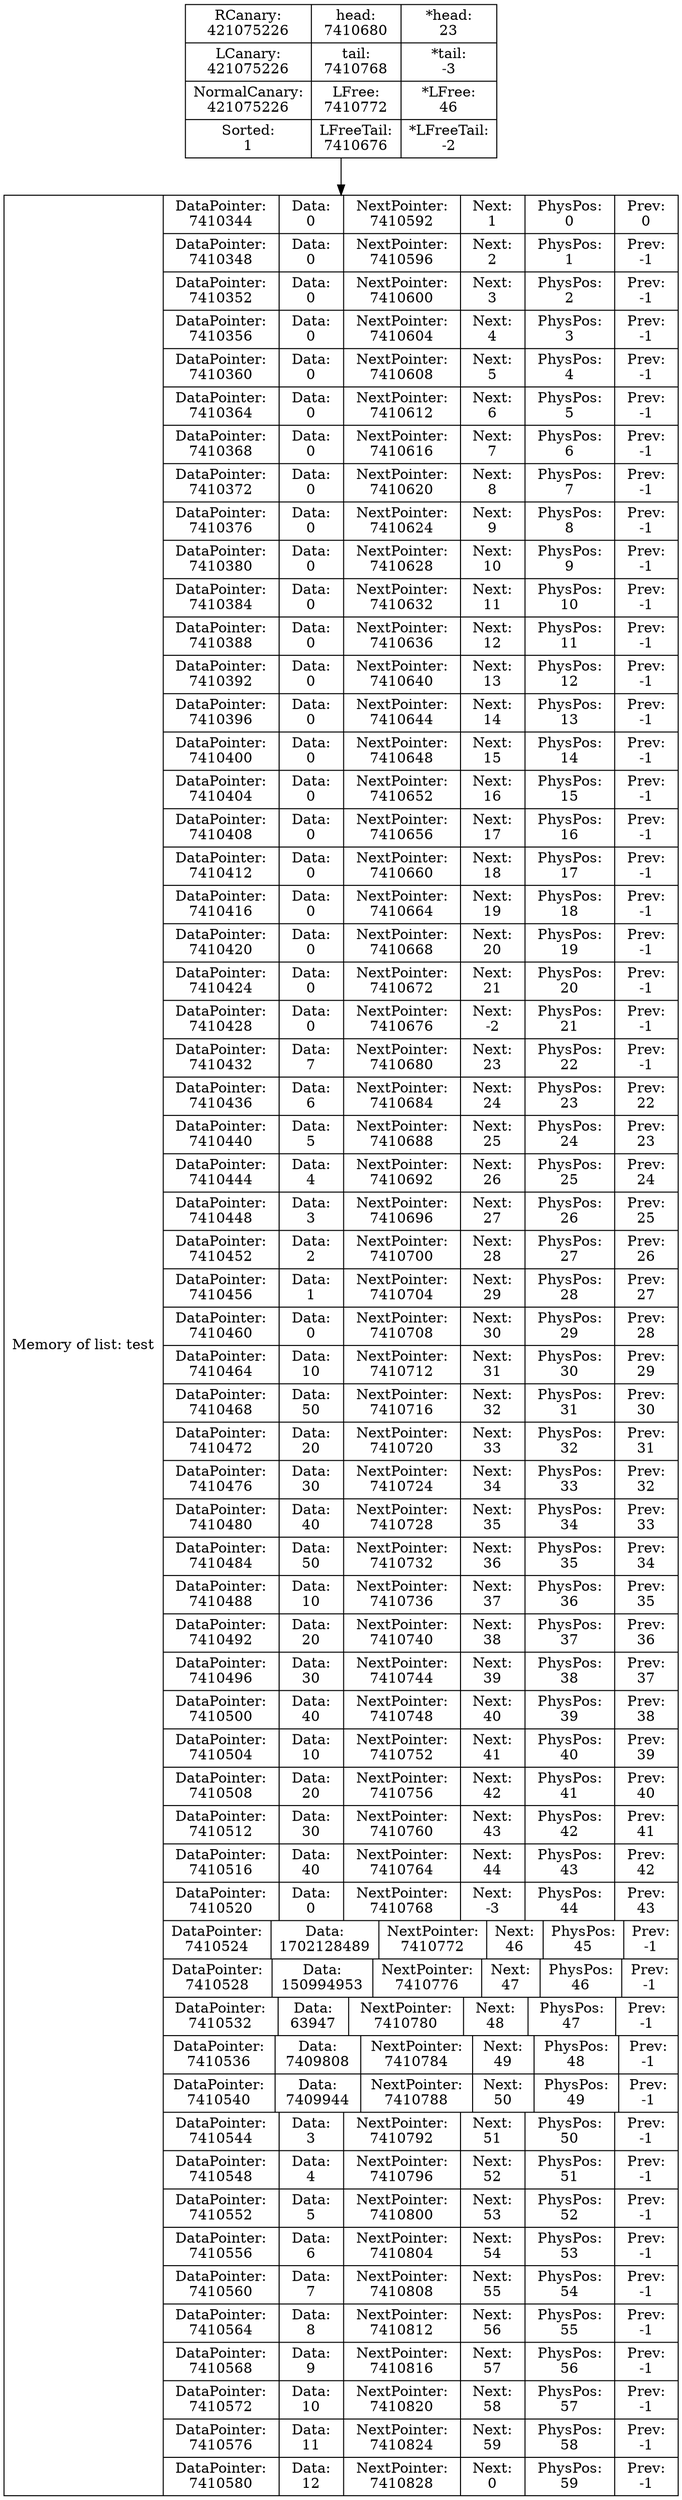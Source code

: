 digraph G{
data [shape=record,label="{Memory of list: test} | {{DataPointer:\n7410344 | Data:\n0 | NextPointer:\n7410592 | Next:\n1 | PhysPos:\n0 | Prev:\n0}
| {DataPointer:\n7410348 | Data:\n0 | NextPointer:\n7410596 | Next:\n2 | PhysPos:\n1 | Prev:\n-1}
| {DataPointer:\n7410352 | Data:\n0 | NextPointer:\n7410600 | Next:\n3 | PhysPos:\n2 | Prev:\n-1}
| {DataPointer:\n7410356 | Data:\n0 | NextPointer:\n7410604 | Next:\n4 | PhysPos:\n3 | Prev:\n-1}
| {DataPointer:\n7410360 | Data:\n0 | NextPointer:\n7410608 | Next:\n5 | PhysPos:\n4 | Prev:\n-1}
| {DataPointer:\n7410364 | Data:\n0 | NextPointer:\n7410612 | Next:\n6 | PhysPos:\n5 | Prev:\n-1}
| {DataPointer:\n7410368 | Data:\n0 | NextPointer:\n7410616 | Next:\n7 | PhysPos:\n6 | Prev:\n-1}
| {DataPointer:\n7410372 | Data:\n0 | NextPointer:\n7410620 | Next:\n8 | PhysPos:\n7 | Prev:\n-1}
| {DataPointer:\n7410376 | Data:\n0 | NextPointer:\n7410624 | Next:\n9 | PhysPos:\n8 | Prev:\n-1}
| {DataPointer:\n7410380 | Data:\n0 | NextPointer:\n7410628 | Next:\n10 | PhysPos:\n9 | Prev:\n-1}
| {DataPointer:\n7410384 | Data:\n0 | NextPointer:\n7410632 | Next:\n11 | PhysPos:\n10 | Prev:\n-1}
| {DataPointer:\n7410388 | Data:\n0 | NextPointer:\n7410636 | Next:\n12 | PhysPos:\n11 | Prev:\n-1}
| {DataPointer:\n7410392 | Data:\n0 | NextPointer:\n7410640 | Next:\n13 | PhysPos:\n12 | Prev:\n-1}
| {DataPointer:\n7410396 | Data:\n0 | NextPointer:\n7410644 | Next:\n14 | PhysPos:\n13 | Prev:\n-1}
| {DataPointer:\n7410400 | Data:\n0 | NextPointer:\n7410648 | Next:\n15 | PhysPos:\n14 | Prev:\n-1}
| {DataPointer:\n7410404 | Data:\n0 | NextPointer:\n7410652 | Next:\n16 | PhysPos:\n15 | Prev:\n-1}
| {DataPointer:\n7410408 | Data:\n0 | NextPointer:\n7410656 | Next:\n17 | PhysPos:\n16 | Prev:\n-1}
| {DataPointer:\n7410412 | Data:\n0 | NextPointer:\n7410660 | Next:\n18 | PhysPos:\n17 | Prev:\n-1}
| {DataPointer:\n7410416 | Data:\n0 | NextPointer:\n7410664 | Next:\n19 | PhysPos:\n18 | Prev:\n-1}
| {DataPointer:\n7410420 | Data:\n0 | NextPointer:\n7410668 | Next:\n20 | PhysPos:\n19 | Prev:\n-1}
| {DataPointer:\n7410424 | Data:\n0 | NextPointer:\n7410672 | Next:\n21 | PhysPos:\n20 | Prev:\n-1}
| {DataPointer:\n7410428 | Data:\n0 | NextPointer:\n7410676 | Next:\n-2 | PhysPos:\n21 | Prev:\n-1}
| {DataPointer:\n7410432 | Data:\n7 | NextPointer:\n7410680 | Next:\n23 | PhysPos:\n22 | Prev:\n-1}
| {DataPointer:\n7410436 | Data:\n6 | NextPointer:\n7410684 | Next:\n24 | PhysPos:\n23 | Prev:\n22}
| {DataPointer:\n7410440 | Data:\n5 | NextPointer:\n7410688 | Next:\n25 | PhysPos:\n24 | Prev:\n23}
| {DataPointer:\n7410444 | Data:\n4 | NextPointer:\n7410692 | Next:\n26 | PhysPos:\n25 | Prev:\n24}
| {DataPointer:\n7410448 | Data:\n3 | NextPointer:\n7410696 | Next:\n27 | PhysPos:\n26 | Prev:\n25}
| {DataPointer:\n7410452 | Data:\n2 | NextPointer:\n7410700 | Next:\n28 | PhysPos:\n27 | Prev:\n26}
| {DataPointer:\n7410456 | Data:\n1 | NextPointer:\n7410704 | Next:\n29 | PhysPos:\n28 | Prev:\n27}
| {DataPointer:\n7410460 | Data:\n0 | NextPointer:\n7410708 | Next:\n30 | PhysPos:\n29 | Prev:\n28}
| {DataPointer:\n7410464 | Data:\n10 | NextPointer:\n7410712 | Next:\n31 | PhysPos:\n30 | Prev:\n29}
| {DataPointer:\n7410468 | Data:\n50 | NextPointer:\n7410716 | Next:\n32 | PhysPos:\n31 | Prev:\n30}
| {DataPointer:\n7410472 | Data:\n20 | NextPointer:\n7410720 | Next:\n33 | PhysPos:\n32 | Prev:\n31}
| {DataPointer:\n7410476 | Data:\n30 | NextPointer:\n7410724 | Next:\n34 | PhysPos:\n33 | Prev:\n32}
| {DataPointer:\n7410480 | Data:\n40 | NextPointer:\n7410728 | Next:\n35 | PhysPos:\n34 | Prev:\n33}
| {DataPointer:\n7410484 | Data:\n50 | NextPointer:\n7410732 | Next:\n36 | PhysPos:\n35 | Prev:\n34}
| {DataPointer:\n7410488 | Data:\n10 | NextPointer:\n7410736 | Next:\n37 | PhysPos:\n36 | Prev:\n35}
| {DataPointer:\n7410492 | Data:\n20 | NextPointer:\n7410740 | Next:\n38 | PhysPos:\n37 | Prev:\n36}
| {DataPointer:\n7410496 | Data:\n30 | NextPointer:\n7410744 | Next:\n39 | PhysPos:\n38 | Prev:\n37}
| {DataPointer:\n7410500 | Data:\n40 | NextPointer:\n7410748 | Next:\n40 | PhysPos:\n39 | Prev:\n38}
| {DataPointer:\n7410504 | Data:\n10 | NextPointer:\n7410752 | Next:\n41 | PhysPos:\n40 | Prev:\n39}
| {DataPointer:\n7410508 | Data:\n20 | NextPointer:\n7410756 | Next:\n42 | PhysPos:\n41 | Prev:\n40}
| {DataPointer:\n7410512 | Data:\n30 | NextPointer:\n7410760 | Next:\n43 | PhysPos:\n42 | Prev:\n41}
| {DataPointer:\n7410516 | Data:\n40 | NextPointer:\n7410764 | Next:\n44 | PhysPos:\n43 | Prev:\n42}
| {DataPointer:\n7410520 | Data:\n0 | NextPointer:\n7410768 | Next:\n-3 | PhysPos:\n44 | Prev:\n43}
| {DataPointer:\n7410524 | Data:\n1702128489 | NextPointer:\n7410772 | Next:\n46 | PhysPos:\n45 | Prev:\n-1}
| {DataPointer:\n7410528 | Data:\n150994953 | NextPointer:\n7410776 | Next:\n47 | PhysPos:\n46 | Prev:\n-1}
| {DataPointer:\n7410532 | Data:\n63947 | NextPointer:\n7410780 | Next:\n48 | PhysPos:\n47 | Prev:\n-1}
| {DataPointer:\n7410536 | Data:\n7409808 | NextPointer:\n7410784 | Next:\n49 | PhysPos:\n48 | Prev:\n-1}
| {DataPointer:\n7410540 | Data:\n7409944 | NextPointer:\n7410788 | Next:\n50 | PhysPos:\n49 | Prev:\n-1}
| {DataPointer:\n7410544 | Data:\n3 | NextPointer:\n7410792 | Next:\n51 | PhysPos:\n50 | Prev:\n-1}
| {DataPointer:\n7410548 | Data:\n4 | NextPointer:\n7410796 | Next:\n52 | PhysPos:\n51 | Prev:\n-1}
| {DataPointer:\n7410552 | Data:\n5 | NextPointer:\n7410800 | Next:\n53 | PhysPos:\n52 | Prev:\n-1}
| {DataPointer:\n7410556 | Data:\n6 | NextPointer:\n7410804 | Next:\n54 | PhysPos:\n53 | Prev:\n-1}
| {DataPointer:\n7410560 | Data:\n7 | NextPointer:\n7410808 | Next:\n55 | PhysPos:\n54 | Prev:\n-1}
| {DataPointer:\n7410564 | Data:\n8 | NextPointer:\n7410812 | Next:\n56 | PhysPos:\n55 | Prev:\n-1}
| {DataPointer:\n7410568 | Data:\n9 | NextPointer:\n7410816 | Next:\n57 | PhysPos:\n56 | Prev:\n-1}
| {DataPointer:\n7410572 | Data:\n10 | NextPointer:\n7410820 | Next:\n58 | PhysPos:\n57 | Prev:\n-1}
| {DataPointer:\n7410576 | Data:\n11 | NextPointer:\n7410824 | Next:\n59 | PhysPos:\n58 | Prev:\n-1}
| {DataPointer:\n7410580 | Data:\n12 | NextPointer:\n7410828 | Next:\n0 | PhysPos:\n59 | Prev:\n-1}
}"];
Shild [shape=record,label="{ RCanary:\n421075226 | LCanary:\n421075226  | NormalCanary:\n421075226 | Sorted:\n1 } | { head:\n7410680 | tail:\n7410768 | LFree:\n7410772 | LFreeTail:\n7410676} | { *head:\n23 | *tail:\n-3 | *LFree:\n46 | *LFreeTail:\n-2}"];
Shild->data
}
